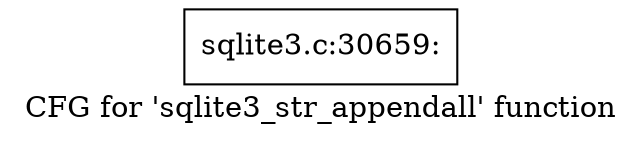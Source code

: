 digraph "CFG for 'sqlite3_str_appendall' function" {
	label="CFG for 'sqlite3_str_appendall' function";

	Node0x55c0f5478e30 [shape=record,label="{sqlite3.c:30659:}"];
}
